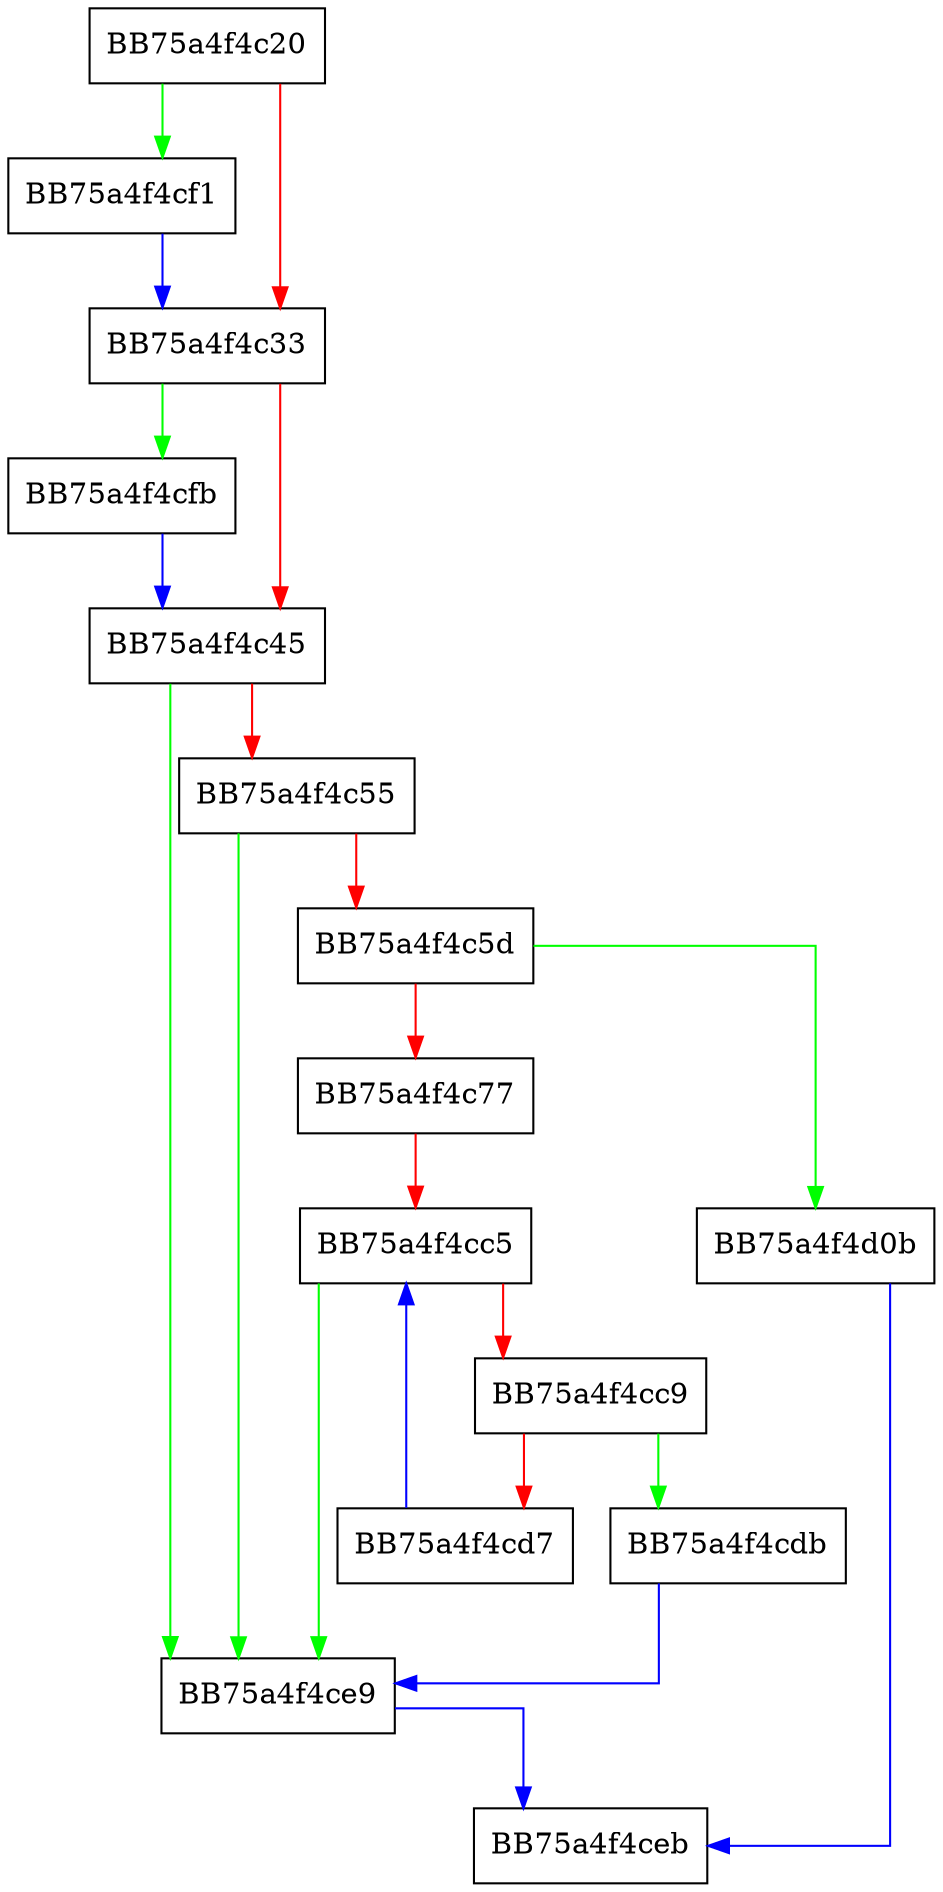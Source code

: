 digraph folder_name_DB_end {
  node [shape="box"];
  graph [splines=ortho];
  BB75a4f4c20 -> BB75a4f4cf1 [color="green"];
  BB75a4f4c20 -> BB75a4f4c33 [color="red"];
  BB75a4f4c33 -> BB75a4f4cfb [color="green"];
  BB75a4f4c33 -> BB75a4f4c45 [color="red"];
  BB75a4f4c45 -> BB75a4f4ce9 [color="green"];
  BB75a4f4c45 -> BB75a4f4c55 [color="red"];
  BB75a4f4c55 -> BB75a4f4ce9 [color="green"];
  BB75a4f4c55 -> BB75a4f4c5d [color="red"];
  BB75a4f4c5d -> BB75a4f4d0b [color="green"];
  BB75a4f4c5d -> BB75a4f4c77 [color="red"];
  BB75a4f4c77 -> BB75a4f4cc5 [color="red"];
  BB75a4f4cc5 -> BB75a4f4ce9 [color="green"];
  BB75a4f4cc5 -> BB75a4f4cc9 [color="red"];
  BB75a4f4cc9 -> BB75a4f4cdb [color="green"];
  BB75a4f4cc9 -> BB75a4f4cd7 [color="red"];
  BB75a4f4cd7 -> BB75a4f4cc5 [color="blue"];
  BB75a4f4cdb -> BB75a4f4ce9 [color="blue"];
  BB75a4f4ce9 -> BB75a4f4ceb [color="blue"];
  BB75a4f4cf1 -> BB75a4f4c33 [color="blue"];
  BB75a4f4cfb -> BB75a4f4c45 [color="blue"];
  BB75a4f4d0b -> BB75a4f4ceb [color="blue"];
}